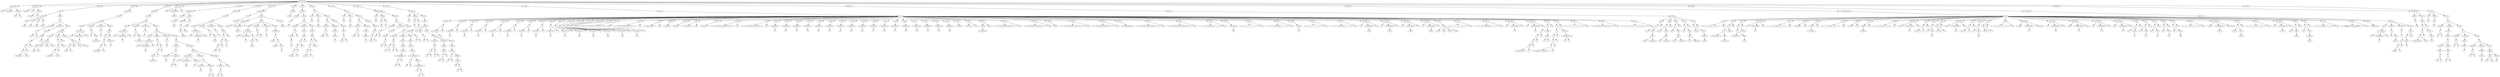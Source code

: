 digraph AST {
	graph[fontname="Arial" labelloc="t"];
	node[fontname="Arial" fontsize="8" width="0" height="0"];
	edge[fontname="Arial"];
	node0[label = "INSTRUCCIONES"];
	node10[label = "DECLARACION"];
	node200[label = "int[]"];
	node10 -> node200;
	node201[label = "vectorNumeros"];
	node10 -> node201;
	node202[label = "VECTOR"];
	node3020[label = "int[]"];
	node202 -> node3020;
	node3021[label = "15"];
	node202 -> node3021;
	node10 -> node202;
	node0 -> node10;
	node11[label = "DECLARACION"];
	node210[label = "std::string[]"];
	node11 -> node210;
	node211[label = "frase"];
	node11 -> node211;
	node212[label = "VECTOR"];
	node3120[label = "std::string[]"];
	node212 -> node3120;
	node3121[label = "17"];
	node212 -> node3121;
	node11 -> node212;
	node0 -> node11;
	node12[label = "METODO"];
	node220[label = "Hanoi"];
	node3200[label = "PARAMS"];
	node42000[label = "int"];
	node520000[label = "discos"];
	node42000 -> node520000;
	node3200 -> node42000;
	node42001[label = "int"];
	node520010[label = "origen"];
	node42001 -> node520010;
	node3200 -> node42001;
	node42002[label = "int"];
	node520020[label = "auxiliar"];
	node42002 -> node520020;
	node3200 -> node42002;
	node42003[label = "int"];
	node520030[label = "destino"];
	node42003 -> node520030;
	node3200 -> node42003;
	node220 -> node3200;
	node3201[label = "BLOQUE"];
	node42010[label = "IF"];
	node520100[label = "CONDICION"];
	node6201000[label = "=="];
	node72010000[label = "discos"];
	node6201000 -> node72010000;
	node72010001[label = "1"];
	node6201000 -> node72010001;
	node520100 -> node6201000;
	node42010 -> node520100;
	node520101[label = "VERDADERO"];
	node6201010[label = "BLOQUE"];
	node72010100[label = "PRINT"];
	node820101000[label = "+"];
	node9201010000[label = "+"];
	node102010100000[label = "+"];
	node1120101000000[label = "Mover disco de "];
	node102010100000 -> node1120101000000;
	node1120101000001[label = "origen"];
	node102010100000 -> node1120101000001;
	node9201010000 -> node102010100000;
	node102010100001[label = " a "];
	node9201010000 -> node102010100001;
	node820101000 -> node9201010000;
	node9201010001[label = "destino"];
	node820101000 -> node9201010001;
	node72010100 -> node820101000;
	node820101001[label = "endl"];
	node72010100 -> node820101001;
	node6201010 -> node72010100;
	node520101 -> node6201010;
	node42010 -> node520101;
	node520102[label = "FALSO"];
	node6201020[label = "BLOQUE"];
	node72010200[label = "LLAMADA"];
	node820102000[label = "Hanoi"];
	node9201020000[label = "-"];
	node102010200000[label = "discos"];
	node9201020000 -> node102010200000;
	node102010200001[label = "1"];
	node9201020000 -> node102010200001;
	node820102000 -> node9201020000;
	node9201020001[label = "origen"];
	node820102000 -> node9201020001;
	node9201020002[label = "destino"];
	node820102000 -> node9201020002;
	node9201020003[label = "auxiliar"];
	node820102000 -> node9201020003;
	node72010200 -> node820102000;
	node6201020 -> node72010200;
	node72010201[label = "PRINT"];
	node820102010[label = "+"];
	node9201020100[label = "+"];
	node102010201000[label = "+"];
	node1120102010000[label = "Mover disco de "];
	node102010201000 -> node1120102010000;
	node1120102010001[label = "origen"];
	node102010201000 -> node1120102010001;
	node9201020100 -> node102010201000;
	node102010201001[label = " a "];
	node9201020100 -> node102010201001;
	node820102010 -> node9201020100;
	node9201020101[label = "destino"];
	node820102010 -> node9201020101;
	node72010201 -> node820102010;
	node820102011[label = "endl"];
	node72010201 -> node820102011;
	node6201020 -> node72010201;
	node72010202[label = "LLAMADA"];
	node820102020[label = "Hanoi"];
	node9201020200[label = "-"];
	node102010202000[label = "discos"];
	node9201020200 -> node102010202000;
	node102010202001[label = "1"];
	node9201020200 -> node102010202001;
	node820102020 -> node9201020200;
	node9201020201[label = "auxiliar"];
	node820102020 -> node9201020201;
	node9201020202[label = "origen"];
	node820102020 -> node9201020202;
	node9201020203[label = "destino"];
	node820102020 -> node9201020203;
	node72010202 -> node820102020;
	node6201020 -> node72010202;
	node520102 -> node6201020;
	node42010 -> node520102;
	node3201 -> node42010;
	node220 -> node3201;
	node12 -> node220;
	node0 -> node12;
	node13[label = "METODO"];
	node230[label = "imprimirVector"];
	node3300[label = "BLOQUE"];
	node43000[label = "FOR"];
	node530000[label = "INICIO"];
	node6300000[label = "DECLARACION"];
	node73000000[label = "int"];
	node6300000 -> node73000000;
	node73000001[label = "IDENTIFICADORES"];
	node830000010[label = "i"];
	node73000001 -> node830000010;
	node6300000 -> node73000001;
	node73000002[label = "0"];
	node6300000 -> node73000002;
	node530000 -> node6300000;
	node43000 -> node530000;
	node530001[label = "CONDICION"];
	node6300010[label = "<"];
	node73000100[label = "i"];
	node6300010 -> node73000100;
	node73000101[label = "length"];
	node830001010[label = "vectorNumeros"];
	node73000101 -> node830001010;
	node6300010 -> node73000101;
	node530001 -> node6300010;
	node43000 -> node530001;
	node530002[label = "ACTUALIZACION"];
	node6300020[label = "++"];
	node73000200[label = "i"];
	node6300020 -> node73000200;
	node530002 -> node6300020;
	node43000 -> node530002;
	node530003[label = "BLOQUE"];
	node6300030[label = "PRINT"];
	node73000300[label = "+"];
	node830003000[label = "+"];
	node9300030000[label = "+"];
	node103000300000[label = "vectorNumeros["];
	node9300030000 -> node103000300000;
	node103000300001[label = "i"];
	node9300030000 -> node103000300001;
	node830003000 -> node9300030000;
	node9300030001[label = "] = "];
	node830003000 -> node9300030001;
	node73000300 -> node830003000;
	node830003001[label = "vectorNumeros"];
	node9300030010[label = "i"];
	node830003001 -> node9300030010;
	node73000300 -> node830003001;
	node6300030 -> node73000300;
	node73000301[label = "endl"];
	node6300030 -> node73000301;
	node530003 -> node6300030;
	node43000 -> node530003;
	node3300 -> node43000;
	node230 -> node3300;
	node13 -> node230;
	node0 -> node13;
	node14[label = "METODO"];
	node240[label = "BubbleSort"];
	node3400[label = "BLOQUE"];
	node44000[label = "FOR"];
	node540000[label = "INICIO"];
	node6400000[label = "DECLARACION"];
	node74000000[label = "int"];
	node6400000 -> node74000000;
	node74000001[label = "IDENTIFICADORES"];
	node840000010[label = "i"];
	node74000001 -> node840000010;
	node6400000 -> node74000001;
	node74000002[label = "0"];
	node6400000 -> node74000002;
	node540000 -> node6400000;
	node44000 -> node540000;
	node540001[label = "CONDICION"];
	node6400010[label = "<"];
	node74000100[label = "i"];
	node6400010 -> node74000100;
	node74000101[label = "length"];
	node840001010[label = "vectorNumeros"];
	node74000101 -> node840001010;
	node6400010 -> node74000101;
	node540001 -> node6400010;
	node44000 -> node540001;
	node540002[label = "ACTUALIZACION"];
	node6400020[label = "++"];
	node74000200[label = "i"];
	node6400020 -> node74000200;
	node540002 -> node6400020;
	node44000 -> node540002;
	node540003[label = "BLOQUE"];
	node6400030[label = "FOR"];
	node74000300[label = "INICIO"];
	node840003000[label = "DECLARACION"];
	node9400030000[label = "int"];
	node840003000 -> node9400030000;
	node9400030001[label = "IDENTIFICADORES"];
	node104000300010[label = "j"];
	node9400030001 -> node104000300010;
	node840003000 -> node9400030001;
	node9400030002[label = "0"];
	node840003000 -> node9400030002;
	node74000300 -> node840003000;
	node6400030 -> node74000300;
	node74000301[label = "CONDICION"];
	node840003010[label = "<"];
	node9400030100[label = "j"];
	node840003010 -> node9400030100;
	node9400030101[label = "-"];
	node104000301010[label = "-"];
	node1140003010100[label = "length"];
	node12400030101000[label = "vectorNumeros"];
	node1140003010100 -> node12400030101000;
	node104000301010 -> node1140003010100;
	node1140003010101[label = "i"];
	node104000301010 -> node1140003010101;
	node9400030101 -> node104000301010;
	node104000301011[label = "1"];
	node9400030101 -> node104000301011;
	node840003010 -> node9400030101;
	node74000301 -> node840003010;
	node6400030 -> node74000301;
	node74000302[label = "ACTUALIZACION"];
	node840003020[label = "++"];
	node9400030200[label = "j"];
	node840003020 -> node9400030200;
	node74000302 -> node840003020;
	node6400030 -> node74000302;
	node74000303[label = "BLOQUE"];
	node840003030[label = "IF"];
	node9400030300[label = "CONDICION"];
	node104000303000[label = ">"];
	node1140003030000[label = "vectorNumeros"];
	node12400030300000[label = "j"];
	node1140003030000 -> node12400030300000;
	node104000303000 -> node1140003030000;
	node1140003030001[label = "vectorNumeros"];
	node12400030300010[label = "+"];
	node134000303000100[label = "j"];
	node12400030300010 -> node134000303000100;
	node134000303000101[label = "1"];
	node12400030300010 -> node134000303000101;
	node1140003030001 -> node12400030300010;
	node104000303000 -> node1140003030001;
	node9400030300 -> node104000303000;
	node840003030 -> node9400030300;
	node9400030301[label = "VERDADERO"];
	node104000303010[label = "BLOQUE"];
	node1140003030100[label = "DECLARACION"];
	node12400030301000[label = "int"];
	node1140003030100 -> node12400030301000;
	node12400030301001[label = "IDENTIFICADORES"];
	node134000303010010[label = "temp"];
	node12400030301001 -> node134000303010010;
	node1140003030100 -> node12400030301001;
	node12400030301002[label = "vectorNumeros"];
	node134000303010020[label = "j"];
	node12400030301002 -> node134000303010020;
	node1140003030100 -> node12400030301002;
	node104000303010 -> node1140003030100;
	node1140003030101[label = "ASIGNACION"];
	node12400030301010[label = "="];
	node134000303010100[label = "vectorNumeros"];
	node1440003030101000[label = "j"];
	node134000303010100 -> node1440003030101000;
	node12400030301010 -> node134000303010100;
	node134000303010101[label = "vectorNumeros"];
	node1440003030101010[label = "+"];
	node15400030301010100[label = "j"];
	node1440003030101010 -> node15400030301010100;
	node15400030301010101[label = "1"];
	node1440003030101010 -> node15400030301010101;
	node134000303010101 -> node1440003030101010;
	node12400030301010 -> node134000303010101;
	node1140003030101 -> node12400030301010;
	node104000303010 -> node1140003030101;
	node1140003030102[label = "ASIGNACION"];
	node12400030301020[label = "="];
	node134000303010200[label = "vectorNumeros"];
	node1440003030102000[label = "+"];
	node15400030301020000[label = "j"];
	node1440003030102000 -> node15400030301020000;
	node15400030301020001[label = "1"];
	node1440003030102000 -> node15400030301020001;
	node134000303010200 -> node1440003030102000;
	node12400030301020 -> node134000303010200;
	node134000303010201[label = "temp"];
	node12400030301020 -> node134000303010201;
	node1140003030102 -> node12400030301020;
	node104000303010 -> node1140003030102;
	node9400030301 -> node104000303010;
	node840003030 -> node9400030301;
	node74000303 -> node840003030;
	node6400030 -> node74000303;
	node540003 -> node6400030;
	node44000 -> node540003;
	node3400 -> node44000;
	node240 -> node3400;
	node14 -> node240;
	node0 -> node14;
	node15[label = "DECLARACION"];
	node250[label = "int"];
	node15 -> node250;
	node251[label = "IDENTIFICADORES"];
	node3510[label = "indiceLista"];
	node251 -> node3510;
	node15 -> node251;
	node252[label = "0"];
	node15 -> node252;
	node0 -> node15;
	node16[label = "METODO"];
	node260[label = "agregarValorLista"];
	node3600[label = "PARAMS"];
	node46000[label = "std::string"];
	node560000[label = "letra"];
	node46000 -> node560000;
	node3600 -> node46000;
	node260 -> node3600;
	node3601[label = "BLOQUE"];
	node46010[label = "ASIGNACION"];
	node560100[label = "="];
	node6601000[label = "frase"];
	node76010000[label = "indiceLista"];
	node6601000 -> node76010000;
	node560100 -> node6601000;
	node6601001[label = "letra"];
	node560100 -> node6601001;
	node46010 -> node560100;
	node3601 -> node46010;
	node46011[label = "++"];
	node560110[label = "indiceLista"];
	node46011 -> node560110;
	node3601 -> node46011;
	node260 -> node3601;
	node16 -> node260;
	node0 -> node16;
	node17[label = "METODO"];
	node270[label = "imprimirLista"];
	node3700[label = "BLOQUE"];
	node47000[label = "FOR"];
	node570000[label = "INICIO"];
	node6700000[label = "DECLARACION"];
	node77000000[label = "int"];
	node6700000 -> node77000000;
	node77000001[label = "IDENTIFICADORES"];
	node870000010[label = "i"];
	node77000001 -> node870000010;
	node6700000 -> node77000001;
	node77000002[label = "0"];
	node6700000 -> node77000002;
	node570000 -> node6700000;
	node47000 -> node570000;
	node570001[label = "CONDICION"];
	node6700010[label = "<"];
	node77000100[label = "i"];
	node6700010 -> node77000100;
	node77000101[label = "length"];
	node870001010[label = "frase"];
	node77000101 -> node870001010;
	node6700010 -> node77000101;
	node570001 -> node6700010;
	node47000 -> node570001;
	node570002[label = "ACTUALIZACION"];
	node6700020[label = "++"];
	node77000200[label = "i"];
	node6700020 -> node77000200;
	node570002 -> node6700020;
	node47000 -> node570002;
	node570003[label = "BLOQUE"];
	node6700030[label = "PRINT"];
	node77000300[label = "+"];
	node870003000[label = "+"];
	node9700030000[label = "+"];
	node107000300000[label = "frase["];
	node9700030000 -> node107000300000;
	node107000300001[label = "i"];
	node9700030000 -> node107000300001;
	node870003000 -> node9700030000;
	node9700030001[label = "] = "];
	node870003000 -> node9700030001;
	node77000300 -> node870003000;
	node870003001[label = "frase"];
	node9700030010[label = "i"];
	node870003001 -> node9700030010;
	node77000300 -> node870003001;
	node6700030 -> node77000300;
	node77000301[label = "endl"];
	node6700030 -> node77000301;
	node570003 -> node6700030;
	node47000 -> node570003;
	node3700 -> node47000;
	node270 -> node3700;
	node17 -> node270;
	node0 -> node17;
	node18[label = "FUNCION"];
	node280[label = "mensajeVolteado"];
	node3800[label = "TIPO"];
	node48000[label = "std::string"];
	node3800 -> node48000;
	node280 -> node3800;
	node3801[label = "BLOQUE"];
	node48010[label = "DECLARACION"];
	node580100[label = "std::string"];
	node48010 -> node580100;
	node580101[label = "IDENTIFICADORES"];
	node6801010[label = "mensaje"];
	node580101 -> node6801010;
	node48010 -> node580101;
	node580102[label = ""];
	node48010 -> node580102;
	node3801 -> node48010;
	node48011[label = "FOR"];
	node580110[label = "INICIO"];
	node6801100[label = "DECLARACION"];
	node78011000[label = "int"];
	node6801100 -> node78011000;
	node78011001[label = "IDENTIFICADORES"];
	node880110010[label = "i"];
	node78011001 -> node880110010;
	node6801100 -> node78011001;
	node78011002[label = "-"];
	node880110020[label = "length"];
	node9801100200[label = "frase"];
	node880110020 -> node9801100200;
	node78011002 -> node880110020;
	node880110021[label = "1"];
	node78011002 -> node880110021;
	node6801100 -> node78011002;
	node580110 -> node6801100;
	node48011 -> node580110;
	node580111[label = "CONDICION"];
	node6801110[label = ">="];
	node78011100[label = "i"];
	node6801110 -> node78011100;
	node78011101[label = "0"];
	node6801110 -> node78011101;
	node580111 -> node6801110;
	node48011 -> node580111;
	node580112[label = "ACTUALIZACION"];
	node6801120[label = "--"];
	node78011200[label = "i"];
	node6801120 -> node78011200;
	node580112 -> node6801120;
	node48011 -> node580112;
	node580113[label = "BLOQUE"];
	node6801130[label = "ASIGNACION"];
	node78011300[label = "="];
	node880113000[label = "mensaje"];
	node78011300 -> node880113000;
	node880113001[label = "+"];
	node9801130010[label = "mensaje"];
	node880113001 -> node9801130010;
	node9801130011[label = "frase"];
	node108011300110[label = "i"];
	node9801130011 -> node108011300110;
	node880113001 -> node9801130011;
	node78011300 -> node880113001;
	node6801130 -> node78011300;
	node580113 -> node6801130;
	node48011 -> node580113;
	node3801 -> node48011;
	node48012[label = "RETURN"];
	node580120[label = "mensaje"];
	node48012 -> node580120;
	node3801 -> node48012;
	node280 -> node3801;
	node18 -> node280;
	node0 -> node18;
	node19[label = "EXECUTE"];
	node290[label = "LLAMADA"];
	node3900[label = "Archivo3"];
	node290 -> node3900;
	node19 -> node290;
	node0 -> node19;
	node110[label = "METODO"];
	node2100[label = "ParoImpar"];
	node31000[label = "PARAMS"];
	node410000[label = "int"];
	node5100000[label = "a"];
	node410000 -> node5100000;
	node31000 -> node410000;
	node2100 -> node31000;
	node31001[label = "BLOQUE"];
	node410010[label = "IF"];
	node5100100[label = "CONDICION"];
	node61001000[label = "=="];
	node710010000[label = "LLAMADA"];
	node8100100000[label = "par"];
	node91001000000[label = "a"];
	node8100100000 -> node91001000000;
	node710010000 -> node8100100000;
	node61001000 -> node710010000;
	node710010001[label = "1"];
	node61001000 -> node710010001;
	node5100100 -> node61001000;
	node410010 -> node5100100;
	node5100101[label = "VERDADERO"];
	node61001010[label = "BLOQUE"];
	node710010100[label = "PRINT"];
	node8100101000[label = "+"];
	node91001010000[label = "+"];
	node1010010100000[label = "+"];
	node11100101000000[label = "El numero '"];
	node1010010100000 -> node11100101000000;
	node11100101000001[label = "a"];
	node1010010100000 -> node11100101000001;
	node91001010000 -> node1010010100000;
	node1010010100001[label = "'"];
	node91001010000 -> node1010010100001;
	node8100101000 -> node91001010000;
	node91001010001[label = " es Par"];
	node8100101000 -> node91001010001;
	node710010100 -> node8100101000;
	node8100101001[label = "endl"];
	node710010100 -> node8100101001;
	node61001010 -> node710010100;
	node5100101 -> node61001010;
	node410010 -> node5100101;
	node5100102[label = "FALSO"];
	node61001020[label = "BLOQUE"];
	node710010200[label = "PRINT"];
	node8100102000[label = "+"];
	node91001020000[label = "+"];
	node1010010200000[label = "+"];
	node11100102000000[label = "El numero '"];
	node1010010200000 -> node11100102000000;
	node11100102000001[label = "a"];
	node1010010200000 -> node11100102000001;
	node91001020000 -> node1010010200000;
	node1010010200001[label = "'"];
	node91001020000 -> node1010010200001;
	node8100102000 -> node91001020000;
	node91001020001[label = " es Impar"];
	node8100102000 -> node91001020001;
	node710010200 -> node8100102000;
	node8100102001[label = "endl"];
	node710010200 -> node8100102001;
	node61001020 -> node710010200;
	node5100102 -> node61001020;
	node410010 -> node5100102;
	node31001 -> node410010;
	node2100 -> node31001;
	node110 -> node2100;
	node0 -> node110;
	node111[label = "FUNCION"];
	node2110[label = "par"];
	node31100[label = "TIPO"];
	node411000[label = "int"];
	node31100 -> node411000;
	node2110 -> node31100;
	node31101[label = "PARAMS"];
	node411010[label = "int"];
	node5110100[label = "nump"];
	node411010 -> node5110100;
	node31101 -> node411010;
	node2110 -> node31101;
	node31102[label = "BLOQUE"];
	node411020[label = "IF"];
	node5110200[label = "CONDICION"];
	node61102000[label = "=="];
	node711020000[label = "nump"];
	node61102000 -> node711020000;
	node711020001[label = "0"];
	node61102000 -> node711020001;
	node5110200 -> node61102000;
	node411020 -> node5110200;
	node5110201[label = "VERDADERO"];
	node61102010[label = "BLOQUE"];
	node711020100[label = "RETURN"];
	node8110201000[label = "1"];
	node711020100 -> node8110201000;
	node61102010 -> node711020100;
	node5110201 -> node61102010;
	node411020 -> node5110201;
	node31102 -> node411020;
	node411021[label = "RETURN"];
	node5110210[label = "LLAMADA"];
	node61102100[label = "impar"];
	node711021000[label = "-"];
	node8110210000[label = "nump"];
	node711021000 -> node8110210000;
	node8110210001[label = "1"];
	node711021000 -> node8110210001;
	node61102100 -> node711021000;
	node5110210 -> node61102100;
	node411021 -> node5110210;
	node31102 -> node411021;
	node2110 -> node31102;
	node111 -> node2110;
	node0 -> node111;
	node112[label = "FUNCION"];
	node2120[label = "impar"];
	node31200[label = "TIPO"];
	node412000[label = "int"];
	node31200 -> node412000;
	node2120 -> node31200;
	node31201[label = "PARAMS"];
	node412010[label = "int"];
	node5120100[label = "numi"];
	node412010 -> node5120100;
	node31201 -> node412010;
	node2120 -> node31201;
	node31202[label = "BLOQUE"];
	node412020[label = "IF"];
	node5120200[label = "CONDICION"];
	node61202000[label = "=="];
	node712020000[label = "numi"];
	node61202000 -> node712020000;
	node712020001[label = "0"];
	node61202000 -> node712020001;
	node5120200 -> node61202000;
	node412020 -> node5120200;
	node5120201[label = "VERDADERO"];
	node61202010[label = "BLOQUE"];
	node712020100[label = "RETURN"];
	node8120201000[label = "0"];
	node712020100 -> node8120201000;
	node61202010 -> node712020100;
	node5120201 -> node61202010;
	node412020 -> node5120201;
	node31202 -> node412020;
	node412021[label = "RETURN"];
	node5120210[label = "LLAMADA"];
	node61202100[label = "par"];
	node712021000[label = "-"];
	node8120210000[label = "numi"];
	node712021000 -> node8120210000;
	node8120210001[label = "1"];
	node712021000 -> node8120210001;
	node61202100 -> node712021000;
	node5120210 -> node61202100;
	node412021 -> node5120210;
	node31202 -> node412021;
	node2120 -> node31202;
	node112 -> node2120;
	node0 -> node112;
	node113[label = "FUNCION"];
	node2130[label = "ackermanPuntosMenos"];
	node31300[label = "TIPO"];
	node413000[label = "int"];
	node31300 -> node413000;
	node2130 -> node31300;
	node31301[label = "PARAMS"];
	node413010[label = "int"];
	node5130100[label = "m"];
	node413010 -> node5130100;
	node31301 -> node413010;
	node413011[label = "int"];
	node5130110[label = "n"];
	node413011 -> node5130110;
	node31301 -> node413011;
	node2130 -> node31301;
	node31302[label = "BLOQUE"];
	node413020[label = "IF"];
	node5130200[label = "CONDICION"];
	node61302000[label = "=="];
	node713020000[label = "m"];
	node61302000 -> node713020000;
	node713020001[label = "0"];
	node61302000 -> node713020001;
	node5130200 -> node61302000;
	node413020 -> node5130200;
	node5130201[label = "VERDADERO"];
	node61302010[label = "BLOQUE"];
	node713020100[label = "RETURN"];
	node8130201000[label = "+"];
	node91302010000[label = "n"];
	node8130201000 -> node91302010000;
	node91302010001[label = "1"];
	node8130201000 -> node91302010001;
	node713020100 -> node8130201000;
	node61302010 -> node713020100;
	node5130201 -> node61302010;
	node413020 -> node5130201;
	node5130202[label = "FALSO"];
	node61302020[label = "IF"];
	node713020200[label = "CONDICION"];
	node8130202000[label = "&&"];
	node91302020000[label = ">"];
	node1013020200000[label = "m"];
	node91302020000 -> node1013020200000;
	node1013020200001[label = "0"];
	node91302020000 -> node1013020200001;
	node8130202000 -> node91302020000;
	node91302020001[label = "=="];
	node1013020200010[label = "n"];
	node91302020001 -> node1013020200010;
	node1013020200011[label = "0"];
	node91302020001 -> node1013020200011;
	node8130202000 -> node91302020001;
	node713020200 -> node8130202000;
	node61302020 -> node713020200;
	node713020201[label = "VERDADERO"];
	node8130202010[label = "BLOQUE"];
	node91302020100[label = "RETURN"];
	node1013020201000[label = "LLAMADA"];
	node11130202010000[label = "ackermanPuntosMenos"];
	node121302020100000[label = "-"];
	node1313020201000000[label = "m"];
	node121302020100000 -> node1313020201000000;
	node1313020201000001[label = "1"];
	node121302020100000 -> node1313020201000001;
	node11130202010000 -> node121302020100000;
	node121302020100001[label = "1"];
	node11130202010000 -> node121302020100001;
	node1013020201000 -> node11130202010000;
	node91302020100 -> node1013020201000;
	node8130202010 -> node91302020100;
	node713020201 -> node8130202010;
	node61302020 -> node713020201;
	node713020202[label = "FALSO"];
	node8130202020[label = "BLOQUE"];
	node91302020200[label = "RETURN"];
	node1013020202000[label = "LLAMADA"];
	node11130202020000[label = "ackermanPuntosMenos"];
	node121302020200000[label = "-"];
	node1313020202000000[label = "m"];
	node121302020200000 -> node1313020202000000;
	node1313020202000001[label = "1"];
	node121302020200000 -> node1313020202000001;
	node11130202020000 -> node121302020200000;
	node121302020200001[label = "LLAMADA"];
	node1313020202000010[label = "ackermanPuntosMenos"];
	node14130202020000100[label = "m"];
	node1313020202000010 -> node14130202020000100;
	node14130202020000101[label = "-"];
	node151302020200001010[label = "n"];
	node14130202020000101 -> node151302020200001010;
	node151302020200001011[label = "1"];
	node14130202020000101 -> node151302020200001011;
	node1313020202000010 -> node14130202020000101;
	node121302020200001 -> node1313020202000010;
	node11130202020000 -> node121302020200001;
	node1013020202000 -> node11130202020000;
	node91302020200 -> node1013020202000;
	node8130202020 -> node91302020200;
	node713020202 -> node8130202020;
	node61302020 -> node713020202;
	node5130202 -> node61302020;
	node413020 -> node5130202;
	node31302 -> node413020;
	node2130 -> node31302;
	node113 -> node2130;
	node0 -> node113;
	node114[label = "FUNCION"];
	node2140[label = "ackerman"];
	node31400[label = "TIPO"];
	node414000[label = "int"];
	node31400 -> node414000;
	node2140 -> node31400;
	node31401[label = "PARAMS"];
	node414010[label = "int"];
	node5140100[label = "m"];
	node414010 -> node5140100;
	node31401 -> node414010;
	node414011[label = "int"];
	node5140110[label = "n"];
	node414011 -> node5140110;
	node31401 -> node414011;
	node2140 -> node31401;
	node31402[label = "BLOQUE"];
	node414020[label = "RETURN"];
	node5140200[label = "TERNARIO"];
	node61402000[label = "CONDICION"];
	node714020000[label = "=="];
	node8140200000[label = "m"];
	node714020000 -> node8140200000;
	node8140200001[label = "0"];
	node714020000 -> node8140200001;
	node61402000 -> node714020000;
	node5140200 -> node61402000;
	node61402001[label = "VERDADERO"];
	node714020010[label = "+"];
	node8140200100[label = "n"];
	node714020010 -> node8140200100;
	node8140200101[label = "1"];
	node714020010 -> node8140200101;
	node61402001 -> node714020010;
	node5140200 -> node61402001;
	node61402002[label = "FALSO"];
	node714020020[label = "TERNARIO"];
	node8140200200[label = "CONDICION"];
	node91402002000[label = "&&"];
	node1014020020000[label = ">"];
	node11140200200000[label = "m"];
	node1014020020000 -> node11140200200000;
	node11140200200001[label = "0"];
	node1014020020000 -> node11140200200001;
	node91402002000 -> node1014020020000;
	node1014020020001[label = "=="];
	node11140200200010[label = "n"];
	node1014020020001 -> node11140200200010;
	node11140200200011[label = "0"];
	node1014020020001 -> node11140200200011;
	node91402002000 -> node1014020020001;
	node8140200200 -> node91402002000;
	node714020020 -> node8140200200;
	node8140200201[label = "VERDADERO"];
	node91402002010[label = "LLAMADA"];
	node1014020020100[label = "ackerman"];
	node11140200201000[label = "-"];
	node121402002010000[label = "m"];
	node11140200201000 -> node121402002010000;
	node121402002010001[label = "1"];
	node11140200201000 -> node121402002010001;
	node1014020020100 -> node11140200201000;
	node11140200201001[label = "1"];
	node1014020020100 -> node11140200201001;
	node91402002010 -> node1014020020100;
	node8140200201 -> node91402002010;
	node714020020 -> node8140200201;
	node8140200202[label = "FALSO"];
	node91402002020[label = "LLAMADA"];
	node1014020020200[label = "ackerman"];
	node11140200202000[label = "-"];
	node121402002020000[label = "m"];
	node11140200202000 -> node121402002020000;
	node121402002020001[label = "1"];
	node11140200202000 -> node121402002020001;
	node1014020020200 -> node11140200202000;
	node11140200202001[label = "LLAMADA"];
	node121402002020010[label = "ackerman"];
	node1314020020200100[label = "m"];
	node121402002020010 -> node1314020020200100;
	node1314020020200101[label = "-"];
	node14140200202001010[label = "n"];
	node1314020020200101 -> node14140200202001010;
	node14140200202001011[label = "1"];
	node1314020020200101 -> node14140200202001011;
	node121402002020010 -> node1314020020200101;
	node11140200202001 -> node121402002020010;
	node1014020020200 -> node11140200202001;
	node91402002020 -> node1014020020200;
	node8140200202 -> node91402002020;
	node714020020 -> node8140200202;
	node61402002 -> node714020020;
	node5140200 -> node61402002;
	node414020 -> node5140200;
	node31402 -> node414020;
	node2140 -> node31402;
	node114 -> node2140;
	node0 -> node114;
	node115[label = "METODO"];
	node2150[label = "Archivo3"];
	node31500[label = "BLOQUE"];
	node415000[label = "ASIGNACION"];
	node5150000[label = "="];
	node61500000[label = "vectorNumeros"];
	node715000000[label = "0"];
	node61500000 -> node715000000;
	node5150000 -> node61500000;
	node61500001[label = "200"];
	node5150000 -> node61500001;
	node415000 -> node5150000;
	node31500 -> node415000;
	node415001[label = "ASIGNACION"];
	node5150010[label = "="];
	node61500100[label = "vectorNumeros"];
	node715001000[label = "1"];
	node61500100 -> node715001000;
	node5150010 -> node61500100;
	node61500101[label = "26"];
	node5150010 -> node61500101;
	node415001 -> node5150010;
	node31500 -> node415001;
	node415002[label = "ASIGNACION"];
	node5150020[label = "="];
	node61500200[label = "vectorNumeros"];
	node715002000[label = "2"];
	node61500200 -> node715002000;
	node5150020 -> node61500200;
	node61500201[label = "1"];
	node5150020 -> node61500201;
	node415002 -> node5150020;
	node31500 -> node415002;
	node415003[label = "ASIGNACION"];
	node5150030[label = "="];
	node61500300[label = "vectorNumeros"];
	node715003000[label = "3"];
	node61500300 -> node715003000;
	node5150030 -> node61500300;
	node61500301[label = "15"];
	node5150030 -> node61500301;
	node415003 -> node5150030;
	node31500 -> node415003;
	node415004[label = "ASIGNACION"];
	node5150040[label = "="];
	node61500400[label = "vectorNumeros"];
	node715004000[label = "4"];
	node61500400 -> node715004000;
	node5150040 -> node61500400;
	node61500401[label = "167"];
	node5150040 -> node61500401;
	node415004 -> node5150040;
	node31500 -> node415004;
	node415005[label = "ASIGNACION"];
	node5150050[label = "="];
	node61500500[label = "vectorNumeros"];
	node715005000[label = "5"];
	node61500500 -> node715005000;
	node5150050 -> node61500500;
	node61500501[label = "0"];
	node5150050 -> node61500501;
	node415005 -> node5150050;
	node31500 -> node415005;
	node415006[label = "ASIGNACION"];
	node5150060[label = "="];
	node61500600[label = "vectorNumeros"];
	node715006000[label = "6"];
	node61500600 -> node715006000;
	node5150060 -> node61500600;
	node61500601[label = "76"];
	node5150060 -> node61500601;
	node415006 -> node5150060;
	node31500 -> node415006;
	node415007[label = "ASIGNACION"];
	node5150070[label = "="];
	node61500700[label = "vectorNumeros"];
	node715007000[label = "7"];
	node61500700 -> node715007000;
	node5150070 -> node61500700;
	node61500701[label = "94"];
	node5150070 -> node61500701;
	node415007 -> node5150070;
	node31500 -> node415007;
	node415008[label = "ASIGNACION"];
	node5150080[label = "="];
	node61500800[label = "vectorNumeros"];
	node715008000[label = "8"];
	node61500800 -> node715008000;
	node5150080 -> node61500800;
	node61500801[label = "25"];
	node5150080 -> node61500801;
	node415008 -> node5150080;
	node31500 -> node415008;
	node415009[label = "ASIGNACION"];
	node5150090[label = "="];
	node61500900[label = "vectorNumeros"];
	node715009000[label = "9"];
	node61500900 -> node715009000;
	node5150090 -> node61500900;
	node61500901[label = "44"];
	node5150090 -> node61500901;
	node415009 -> node5150090;
	node31500 -> node415009;
	node4150010[label = "ASIGNACION"];
	node51500100[label = "="];
	node615001000[label = "vectorNumeros"];
	node7150010000[label = "10"];
	node615001000 -> node7150010000;
	node51500100 -> node615001000;
	node615001001[label = "5"];
	node51500100 -> node615001001;
	node4150010 -> node51500100;
	node31500 -> node4150010;
	node4150011[label = "ASIGNACION"];
	node51500110[label = "="];
	node615001100[label = "vectorNumeros"];
	node7150011000[label = "11"];
	node615001100 -> node7150011000;
	node51500110 -> node615001100;
	node615001101[label = "59"];
	node51500110 -> node615001101;
	node4150011 -> node51500110;
	node31500 -> node4150011;
	node4150012[label = "ASIGNACION"];
	node51500120[label = "="];
	node615001200[label = "vectorNumeros"];
	node7150012000[label = "12"];
	node615001200 -> node7150012000;
	node51500120 -> node615001200;
	node615001201[label = "95"];
	node51500120 -> node615001201;
	node4150012 -> node51500120;
	node31500 -> node4150012;
	node4150013[label = "ASIGNACION"];
	node51500130[label = "="];
	node615001300[label = "vectorNumeros"];
	node7150013000[label = "13"];
	node615001300 -> node7150013000;
	node51500130 -> node615001300;
	node615001301[label = "10"];
	node51500130 -> node615001301;
	node4150013 -> node51500130;
	node31500 -> node4150013;
	node4150014[label = "ASIGNACION"];
	node51500140[label = "="];
	node615001400[label = "vectorNumeros"];
	node7150014000[label = "14"];
	node615001400 -> node7150014000;
	node51500140 -> node615001400;
	node615001401[label = "23"];
	node51500140 -> node615001401;
	node4150014 -> node51500140;
	node31500 -> node4150014;
	node4150015[label = "PRINT"];
	node51500150[label = "====================ARCHIVO 3=======l============="];
	node4150015 -> node51500150;
	node51500151[label = "endl"];
	node4150015 -> node51500151;
	node31500 -> node4150015;
	node4150016[label = "PRINT"];
	node51500160[label = "**************SECCION DE VECTORES****************"];
	node4150016 -> node51500160;
	node51500161[label = "endl"];
	node4150016 -> node51500161;
	node31500 -> node4150016;
	node4150017[label = "PRINT"];
	node51500170[label = "---Vector Desordenado---"];
	node4150017 -> node51500170;
	node51500171[label = "endl"];
	node4150017 -> node51500171;
	node31500 -> node4150017;
	node4150018[label = "LLAMADA"];
	node51500180[label = "imprimirVector"];
	node4150018 -> node51500180;
	node31500 -> node4150018;
	node4150019[label = "LLAMADA"];
	node51500190[label = "BubbleSort"];
	node4150019 -> node51500190;
	node31500 -> node4150019;
	node4150020[label = "PRINT"];
	node51500200[label = "-----Vector Ordenado----"];
	node4150020 -> node51500200;
	node51500201[label = "endl"];
	node4150020 -> node51500201;
	node31500 -> node4150020;
	node4150021[label = "LLAMADA"];
	node51500210[label = "imprimirVector"];
	node4150021 -> node51500210;
	node31500 -> node4150021;
	node4150022[label = "PRINT"];
	node51500220[label = "************FIN DE SECCION VECTORES***************"];
	node4150022 -> node51500220;
	node51500221[label = "endl"];
	node4150022 -> node51500221;
	node31500 -> node4150022;
	node4150023[label = "PRINT"];
	node51500230[label = "****************SECCION DE LISTAS****************"];
	node4150023 -> node51500230;
	node51500231[label = "endl"];
	node4150023 -> node51500231;
	node31500 -> node4150023;
	node4150024[label = "LLAMADA"];
	node51500240[label = "agregarValorLista"];
	node615002400[label = ")"];
	node51500240 -> node615002400;
	node4150024 -> node51500240;
	node31500 -> node4150024;
	node4150025[label = "LLAMADA"];
	node51500250[label = "agregarValorLista"];
	node615002500[label = ":"];
	node51500250 -> node615002500;
	node4150025 -> node51500250;
	node31500 -> node4150025;
	node4150026[label = "LLAMADA"];
	node51500260[label = "agregarValorLista"];
	node615002600[label = " "];
	node51500260 -> node615002600;
	node4150026 -> node51500260;
	node31500 -> node4150026;
	node4150027[label = "LLAMADA"];
	node51500270[label = "agregarValorLista"];
	node615002700[label = "1"];
	node51500270 -> node615002700;
	node4150027 -> node51500270;
	node31500 -> node4150027;
	node4150028[label = "LLAMADA"];
	node51500280[label = "agregarValorLista"];
	node615002800[label = "I"];
	node51500280 -> node615002800;
	node4150028 -> node51500280;
	node31500 -> node4150028;
	node4150029[label = "LLAMADA"];
	node51500290[label = "agregarValorLista"];
	node615002900[label = "P"];
	node51500290 -> node615002900;
	node4150029 -> node51500290;
	node31500 -> node4150029;
	node4150030[label = "LLAMADA"];
	node51500300[label = "agregarValorLista"];
	node615003000[label = "M"];
	node51500300 -> node615003000;
	node4150030 -> node51500300;
	node31500 -> node4150030;
	node4150031[label = "LLAMADA"];
	node51500310[label = "agregarValorLista"];
	node615003100[label = "O"];
	node51500310 -> node615003100;
	node4150031 -> node51500310;
	node31500 -> node4150031;
	node4150032[label = "LLAMADA"];
	node51500320[label = "agregarValorLista"];
	node615003200[label = "C"];
	node51500320 -> node615003200;
	node4150032 -> node51500320;
	node31500 -> node4150032;
	node4150033[label = "LLAMADA"];
	node51500330[label = "agregarValorLista"];
	node615003300[label = " "];
	node51500330 -> node615003300;
	node4150033 -> node51500330;
	node31500 -> node4150033;
	node4150034[label = "LLAMADA"];
	node51500340[label = "agregarValorLista"];
	node615003400[label = "E"];
	node51500340 -> node615003400;
	node4150034 -> node51500340;
	node31500 -> node4150034;
	node4150035[label = "LLAMADA"];
	node51500350[label = "agregarValorLista"];
	node615003500[label = "L"];
	node51500350 -> node615003500;
	node4150035 -> node51500350;
	node31500 -> node4150035;
	node4150036[label = "LLAMADA"];
	node51500360[label = "agregarValorLista"];
	node615003600[label = "A"];
	node51500360 -> node615003600;
	node4150036 -> node51500360;
	node31500 -> node4150036;
	node4150037[label = "LLAMADA"];
	node51500370[label = "agregarValorLista"];
	node615003700[label = "S"];
	node51500370 -> node615003700;
	node4150037 -> node51500370;
	node31500 -> node4150037;
	node4150038[label = "LLAMADA"];
	node51500380[label = "agregarValorLista"];
	node615003800[label = " "];
	node51500380 -> node615003800;
	node4150038 -> node51500380;
	node31500 -> node4150038;
	node4150039[label = "LLAMADA"];
	node51500390[label = "agregarValorLista"];
	node615003900[label = "I"];
	node51500390 -> node615003900;
	node4150039 -> node51500390;
	node31500 -> node4150039;
	node4150040[label = "LLAMADA"];
	node51500400[label = "agregarValorLista"];
	node615004000[label = "S"];
	node51500400 -> node615004000;
	node4150040 -> node51500400;
	node31500 -> node4150040;
	node4150041[label = "LLAMADA"];
	node51500410[label = "imprimirLista"];
	node4150041 -> node51500410;
	node31500 -> node4150041;
	node4150042[label = "PRINT"];
	node51500420[label = "El mensaje es:"];
	node4150042 -> node51500420;
	node51500421[label = "endl"];
	node4150042 -> node51500421;
	node31500 -> node4150042;
	node4150043[label = "PRINT"];
	node51500430[label = "LLAMADA"];
	node615004300[label = "mensajeVolteado"];
	node51500430 -> node615004300;
	node4150043 -> node51500430;
	node51500431[label = "endl"];
	node4150043 -> node51500431;
	node31500 -> node4150043;
	node4150044[label = "PRINT"];
	node51500440[label = "************FIN DE SECCION DE LISTAS**************"];
	node4150044 -> node51500440;
	node51500441[label = "endl"];
	node4150044 -> node51500441;
	node31500 -> node4150044;
	node4150045[label = "PRINT"];
	node51500450[label = "**************SECCION DE CASTEOS***************"];
	node4150045 -> node51500450;
	node51500451[label = "endl"];
	node4150045 -> node51500451;
	node31500 -> node4150045;
	node4150046[label = "LLAMADA"];
	node51500460[label = "Casteos"];
	node4150046 -> node51500460;
	node31500 -> node4150046;
	node4150047[label = "PRINT"];
	node51500470[label = "************FIN DE SECCION DE CASTEOS*************"];
	node4150047 -> node51500470;
	node51500471[label = "endl"];
	node4150047 -> node51500471;
	node31500 -> node4150047;
	node4150048[label = "PRINT"];
	node51500480[label = "**************SECCION DE NATIVAS***************"];
	node4150048 -> node51500480;
	node51500481[label = "endl"];
	node4150048 -> node51500481;
	node31500 -> node4150048;
	node4150049[label = "LLAMADA"];
	node51500490[label = "FuncionesEspecialesNativas"];
	node4150049 -> node51500490;
	node31500 -> node4150049;
	node4150050[label = "PRINT"];
	node51500500[label = "************FIN DE SECCION DE NATIVAS*************"];
	node4150050 -> node51500500;
	node51500501[label = "endl"];
	node4150050 -> node51500501;
	node31500 -> node4150050;
	node4150051[label = "PRINT"];
	node51500510[label = "***********SECCION DE RECURSIVIDAD***************"];
	node4150051 -> node51500510;
	node51500511[label = "endl"];
	node4150051 -> node51500511;
	node31500 -> node4150051;
	node4150052[label = "PRINT"];
	node51500520[label = "---------------FUNCION FIBONACCI-----------------"];
	node4150052 -> node51500520;
	node51500521[label = "endl"];
	node4150052 -> node51500521;
	node31500 -> node4150052;
	node4150053[label = "LLAMADA"];
	node51500530[label = "imprimir_fibonacci"];
	node615005300[label = "20"];
	node51500530 -> node615005300;
	node4150053 -> node51500530;
	node31500 -> node4150053;
	node4150054[label = "PRINT"];
	node51500540[label = "-------------------------------------------------"];
	node4150054 -> node51500540;
	node51500541[label = "endl"];
	node4150054 -> node51500541;
	node31500 -> node4150054;
	node4150055[label = "PRINT"];
	node51500550[label = "---------------FUNCION PAR-IMPAR-----------------"];
	node4150055 -> node51500550;
	node51500551[label = "endl"];
	node4150055 -> node51500551;
	node31500 -> node4150055;
	node4150056[label = "LLAMADA"];
	node51500560[label = "ParoImpar"];
	node615005600[label = "71"];
	node51500560 -> node615005600;
	node4150056 -> node51500560;
	node31500 -> node4150056;
	node4150057[label = "PRINT"];
	node51500570[label = "-------------------------------------------------"];
	node4150057 -> node51500570;
	node51500571[label = "endl"];
	node4150057 -> node51500571;
	node31500 -> node4150057;
	node4150058[label = "PRINT"];
	node51500580[label = "----------------TORRES DE HANOI------------------"];
	node4150058 -> node51500580;
	node51500581[label = "endl"];
	node4150058 -> node51500581;
	node31500 -> node4150058;
	node4150059[label = "DECLARACION"];
	node51500590[label = "int"];
	node4150059 -> node51500590;
	node51500591[label = "IDENTIFICADORES"];
	node615005910[label = "discos"];
	node51500591 -> node615005910;
	node4150059 -> node51500591;
	node51500592[label = "3"];
	node4150059 -> node51500592;
	node31500 -> node4150059;
	node4150060[label = "DECLARACION"];
	node51500600[label = "int"];
	node4150060 -> node51500600;
	node51500601[label = "IDENTIFICADORES"];
	node615006010[label = "origen"];
	node51500601 -> node615006010;
	node4150060 -> node51500601;
	node51500602[label = "1"];
	node4150060 -> node51500602;
	node31500 -> node4150060;
	node4150061[label = "DECLARACION"];
	node51500610[label = "int"];
	node4150061 -> node51500610;
	node51500611[label = "IDENTIFICADORES"];
	node615006110[label = "auxiliar"];
	node51500611 -> node615006110;
	node4150061 -> node51500611;
	node51500612[label = "2"];
	node4150061 -> node51500612;
	node31500 -> node4150061;
	node4150062[label = "DECLARACION"];
	node51500620[label = "int"];
	node4150062 -> node51500620;
	node51500621[label = "IDENTIFICADORES"];
	node615006210[label = "destino"];
	node51500621 -> node615006210;
	node4150062 -> node51500621;
	node51500622[label = "3"];
	node4150062 -> node51500622;
	node31500 -> node4150062;
	node4150063[label = "LLAMADA"];
	node51500630[label = "Hanoi"];
	node615006300[label = "discos"];
	node51500630 -> node615006300;
	node615006301[label = "origen"];
	node51500630 -> node615006301;
	node615006302[label = "auxiliar"];
	node51500630 -> node615006302;
	node615006303[label = "destino"];
	node51500630 -> node615006303;
	node4150063 -> node51500630;
	node31500 -> node4150063;
	node4150064[label = "PRINT"];
	node51500640[label = "-------------------------------------------------"];
	node4150064 -> node51500640;
	node51500641[label = "endl"];
	node4150064 -> node51500641;
	node31500 -> node4150064;
	node4150065[label = "PRINT"];
	node51500650[label = "---------------FUNCION ACKERMANN-----------------"];
	node4150065 -> node51500650;
	node51500651[label = "endl"];
	node4150065 -> node51500651;
	node31500 -> node4150065;
	node4150066[label = "DECLARACION"];
	node51500660[label = "int"];
	node4150066 -> node51500660;
	node51500661[label = "IDENTIFICADORES"];
	node615006610[label = "m"];
	node51500661 -> node615006610;
	node4150066 -> node51500661;
	node51500662[label = "3"];
	node4150066 -> node51500662;
	node31500 -> node4150066;
	node4150067[label = "DECLARACION"];
	node51500670[label = "int"];
	node4150067 -> node51500670;
	node51500671[label = "IDENTIFICADORES"];
	node615006710[label = "n"];
	node51500671 -> node615006710;
	node4150067 -> node51500671;
	node51500672[label = "4"];
	node4150067 -> node51500672;
	node31500 -> node4150067;
	node4150068[label = "PRINT"];
	node51500680[label = "+"];
	node615006800[label = "+"];
	node7150068000[label = "+"];
	node81500680000[label = "+"];
	node915006800000[label = "+"];
	node10150068000000[label = "Funcion de Ackerman ("];
	node915006800000 -> node10150068000000;
	node10150068000001[label = "m"];
	node915006800000 -> node10150068000001;
	node81500680000 -> node915006800000;
	node915006800001[label = ", "];
	node81500680000 -> node915006800001;
	node7150068000 -> node81500680000;
	node81500680001[label = "n"];
	node7150068000 -> node81500680001;
	node615006800 -> node7150068000;
	node7150068001[label = ") = "];
	node615006800 -> node7150068001;
	node51500680 -> node615006800;
	node615006801[label = "LLAMADA"];
	node7150068010[label = "ackerman"];
	node81500680100[label = "m"];
	node7150068010 -> node81500680100;
	node81500680101[label = "n"];
	node7150068010 -> node81500680101;
	node615006801 -> node7150068010;
	node51500680 -> node615006801;
	node4150068 -> node51500680;
	node51500681[label = "endl"];
	node4150068 -> node51500681;
	node31500 -> node4150068;
	node4150069[label = "PRINT"];
	node51500690[label = "+"];
	node615006900[label = "+"];
	node7150069000[label = "+"];
	node81500690000[label = "+"];
	node915006900000[label = "+"];
	node10150069000000[label = "Funcion de Ackerman Puntos Menos ("];
	node915006900000 -> node10150069000000;
	node10150069000001[label = "m"];
	node915006900000 -> node10150069000001;
	node81500690000 -> node915006900000;
	node915006900001[label = ", "];
	node81500690000 -> node915006900001;
	node7150069000 -> node81500690000;
	node81500690001[label = "n"];
	node7150069000 -> node81500690001;
	node615006900 -> node7150069000;
	node7150069001[label = ") = "];
	node615006900 -> node7150069001;
	node51500690 -> node615006900;
	node615006901[label = "LLAMADA"];
	node7150069010[label = "ackermanPuntosMenos"];
	node81500690100[label = "m"];
	node7150069010 -> node81500690100;
	node81500690101[label = "n"];
	node7150069010 -> node81500690101;
	node615006901 -> node7150069010;
	node51500690 -> node615006901;
	node4150069 -> node51500690;
	node51500691[label = "endl"];
	node4150069 -> node51500691;
	node31500 -> node4150069;
	node4150070[label = "PRINT"];
	node51500700[label = "-------------------------------------------------"];
	node4150070 -> node51500700;
	node51500701[label = "endl"];
	node4150070 -> node51500701;
	node31500 -> node4150070;
	node4150071[label = "PRINT"];
	node51500710[label = "*************FIN DE RECURSIVIDAD*****************"];
	node4150071 -> node51500710;
	node51500711[label = "endl"];
	node4150071 -> node51500711;
	node31500 -> node4150071;
	node4150072[label = "PRINT"];
	node51500720[label = "================================================="];
	node4150072 -> node51500720;
	node51500721[label = "endl"];
	node4150072 -> node51500721;
	node31500 -> node4150072;
	node2150 -> node31500;
	node115 -> node2150;
	node0 -> node115;
	node116[label = "METODO"];
	node2160[label = "Casteos"];
	node31600[label = "BLOQUE"];
	node416000[label = "PRINT"];
	node5160000[label = "+"];
	node61600000[label = "int a "];
	node5160000 -> node61600000;
	node61600001[label = "typeof"];
	node716000010[label = "CAST"];
	node8160000100[label = "double"];
	node716000010 -> node8160000100;
	node8160000101[label = "[object Object]"];
	node716000010 -> node8160000101;
	node61600001 -> node716000010;
	node5160000 -> node61600001;
	node416000 -> node5160000;
	node5160001[label = "endl"];
	node416000 -> node5160001;
	node31600 -> node416000;
	node416001[label = "PRINT"];
	node5160010[label = "+"];
	node61600100[label = "double a "];
	node5160010 -> node61600100;
	node61600101[label = "typeof"];
	node716001010[label = "CAST"];
	node8160010100[label = "int"];
	node716001010 -> node8160010100;
	node8160010101[label = "[object Object]"];
	node716001010 -> node8160010101;
	node61600101 -> node716001010;
	node5160010 -> node61600101;
	node416001 -> node5160010;
	node5160011[label = "endl"];
	node416001 -> node5160011;
	node31600 -> node416001;
	node416002[label = "PRINT"];
	node5160020[label = "+"];
	node61600200[label = "char a "];
	node5160020 -> node61600200;
	node61600201[label = "typeof"];
	node716002010[label = "CAST"];
	node8160020100[label = "double"];
	node716002010 -> node8160020100;
	node8160020101[label = "[object Object]"];
	node716002010 -> node8160020101;
	node61600201 -> node716002010;
	node5160020 -> node61600201;
	node416002 -> node5160020;
	node5160021[label = "endl"];
	node416002 -> node5160021;
	node31600 -> node416002;
	node416003[label = "PRINT"];
	node5160030[label = "+"];
	node61600300[label = "int a "];
	node5160030 -> node61600300;
	node61600301[label = "typeof"];
	node716003010[label = "CAST"];
	node8160030100[label = "char"];
	node716003010 -> node8160030100;
	node8160030101[label = "[object Object]"];
	node716003010 -> node8160030101;
	node61600301 -> node716003010;
	node5160030 -> node61600301;
	node416003 -> node5160030;
	node5160031[label = "endl"];
	node416003 -> node5160031;
	node31600 -> node416003;
	node416004[label = "PRINT"];
	node5160040[label = "+"];
	node61600400[label = "double a "];
	node5160040 -> node61600400;
	node61600401[label = "typeof"];
	node716004010[label = "std::toString"];
	node8160040100[label = "2589.97"];
	node716004010 -> node8160040100;
	node61600401 -> node716004010;
	node5160040 -> node61600401;
	node416004 -> node5160040;
	node5160041[label = "endl"];
	node416004 -> node5160041;
	node31600 -> node416004;
	node2160 -> node31600;
	node116 -> node2160;
	node0 -> node116;
	node117[label = "METODO"];
	node2170[label = "FuncionesEspecialesNativas"];
	node31700[label = "BLOQUE"];
	node417000[label = "PRINT"];
	node5170000[label = "------------------LENGTH-------------------"];
	node417000 -> node5170000;
	node5170001[label = "endl"];
	node417000 -> node5170001;
	node31700 -> node417000;
	node417001[label = "PRINT"];
	node5170010[label = "+"];
	node61700100[label = "+"];
	node717001000[label = "vectorNumero es de "];
	node61700100 -> node717001000;
	node717001001[label = "length"];
	node8170010010[label = "vectorNumeros"];
	node717001001 -> node8170010010;
	node61700100 -> node717001001;
	node5170010 -> node61700100;
	node61700101[label = " elementos"];
	node5170010 -> node61700101;
	node417001 -> node5170010;
	node5170011[label = "endl"];
	node417001 -> node5170011;
	node31700 -> node417001;
	node417002[label = "PRINT"];
	node5170020[label = "+"];
	node61700200[label = "+"];
	node717002000[label = "La lista frase tiene "];
	node61700200 -> node717002000;
	node717002001[label = "length"];
	node8170020010[label = "frase"];
	node717002001 -> node8170020010;
	node61700200 -> node717002001;
	node5170020 -> node61700200;
	node61700201[label = " elementos"];
	node5170020 -> node61700201;
	node417002 -> node5170020;
	node5170021[label = "endl"];
	node417002 -> node5170021;
	node31700 -> node417002;
	node417003[label = "DECLARACION"];
	node5170030[label = "int"];
	node417003 -> node5170030;
	node5170031[label = "IDENTIFICADORES"];
	node61700310[label = "a"];
	node5170031 -> node61700310;
	node417003 -> node5170031;
	node5170032[label = "15"];
	node417003 -> node5170032;
	node31700 -> node417003;
	node417004[label = "PRINT"];
	node5170040[label = "------------------TOLOWER-------------------"];
	node417004 -> node5170040;
	node5170041[label = "endl"];
	node417004 -> node5170041;
	node31700 -> node417004;
	node417005[label = "PRINT"];
	node5170050[label = "SIN TOLOWER"];
	node417005 -> node5170050;
	node5170051[label = "endl"];
	node417005 -> node5170051;
	node31700 -> node417005;
	node417006[label = "PRINT"];
	node5170060[label = "toLower"];
	node61700600[label = "CON TOLOWER"];
	node5170060 -> node61700600;
	node417006 -> node5170060;
	node5170061[label = "endl"];
	node417006 -> node5170061;
	node31700 -> node417006;
	node417007[label = "PRINT"];
	node5170070[label = "------------------TOUPPER-------------------"];
	node417007 -> node5170070;
	node5170071[label = "endl"];
	node417007 -> node5170071;
	node31700 -> node417007;
	node417008[label = "PRINT"];
	node5170080[label = "sin toupper"];
	node417008 -> node5170080;
	node5170081[label = "endl"];
	node417008 -> node5170081;
	node31700 -> node417008;
	node417009[label = "PRINT"];
	node5170090[label = "toUpper"];
	node61700900[label = "con toupper"];
	node5170090 -> node61700900;
	node417009 -> node5170090;
	node5170091[label = "endl"];
	node417009 -> node5170091;
	node31700 -> node417009;
	node4170010[label = "PRINT"];
	node51700100[label = "------------------ROUND-------------------"];
	node4170010 -> node51700100;
	node51700101[label = "endl"];
	node4170010 -> node51700101;
	node31700 -> node4170010;
	node4170011[label = "DECLARACION"];
	node51700110[label = "double"];
	node4170011 -> node51700110;
	node51700111[label = "IDENTIFICADORES"];
	node617001110[label = "c"];
	node51700111 -> node617001110;
	node4170011 -> node51700111;
	node51700112[label = "26.5"];
	node4170011 -> node51700112;
	node31700 -> node4170011;
	node4170012[label = "PRINT"];
	node51700120[label = "+"];
	node617001200[label = "sin round: "];
	node51700120 -> node617001200;
	node617001201[label = "c"];
	node51700120 -> node617001201;
	node4170012 -> node51700120;
	node51700121[label = "endl"];
	node4170012 -> node51700121;
	node31700 -> node4170012;
	node4170013[label = "ASIGNACION"];
	node51700130[label = "="];
	node617001300[label = "c"];
	node51700130 -> node617001300;
	node617001301[label = "round"];
	node7170013010[label = "c"];
	node617001301 -> node7170013010;
	node51700130 -> node617001301;
	node4170013 -> node51700130;
	node31700 -> node4170013;
	node4170014[label = "PRINT"];
	node51700140[label = "+"];
	node617001400[label = "con round "];
	node51700140 -> node617001400;
	node617001401[label = "c"];
	node51700140 -> node617001401;
	node4170014 -> node51700140;
	node51700141[label = "endl"];
	node4170014 -> node51700141;
	node31700 -> node4170014;
	node4170015[label = "DECLARACION"];
	node51700150[label = "double"];
	node4170015 -> node51700150;
	node51700151[label = "IDENTIFICADORES"];
	node617001510[label = "cc"];
	node51700151 -> node617001510;
	node4170015 -> node51700151;
	node51700152[label = "26.4"];
	node4170015 -> node51700152;
	node31700 -> node4170015;
	node4170016[label = "PRINT"];
	node51700160[label = "+"];
	node617001600[label = "sin round: "];
	node51700160 -> node617001600;
	node617001601[label = "cc"];
	node51700160 -> node617001601;
	node4170016 -> node51700160;
	node51700161[label = "endl"];
	node4170016 -> node51700161;
	node31700 -> node4170016;
	node4170017[label = "ASIGNACION"];
	node51700170[label = "="];
	node617001700[label = "cc"];
	node51700170 -> node617001700;
	node617001701[label = "round"];
	node7170017010[label = "cc"];
	node617001701 -> node7170017010;
	node51700170 -> node617001701;
	node4170017 -> node51700170;
	node31700 -> node4170017;
	node4170018[label = "PRINT"];
	node51700180[label = "+"];
	node617001800[label = "con round "];
	node51700180 -> node617001800;
	node617001801[label = "cc"];
	node51700180 -> node617001801;
	node4170018 -> node51700180;
	node51700181[label = "endl"];
	node4170018 -> node51700181;
	node31700 -> node4170018;
	node4170019[label = "PRINT"];
	node51700190[label = "-----------------TYPEOF--------------------"];
	node4170019 -> node51700190;
	node51700191[label = "endl"];
	node4170019 -> node51700191;
	node31700 -> node4170019;
	node4170020[label = "DECLARACION"];
	node51700200[label = "std::string"];
	node4170020 -> node51700200;
	node51700201[label = "IDENTIFICADORES"];
	node617002010[label = "x"];
	node51700201 -> node617002010;
	node4170020 -> node51700201;
	node51700202[label = "soy una cadena"];
	node4170020 -> node51700202;
	node31700 -> node4170020;
	node4170021[label = "DECLARACION"];
	node51700210[label = "int"];
	node4170021 -> node51700210;
	node51700211[label = "IDENTIFICADORES"];
	node617002110[label = "y"];
	node51700211 -> node617002110;
	node4170021 -> node51700211;
	node51700212[label = "50"];
	node4170021 -> node51700212;
	node31700 -> node4170021;
	node4170022[label = "DECLARACION"];
	node51700220[label = "double"];
	node4170022 -> node51700220;
	node51700221[label = "IDENTIFICADORES"];
	node617002210[label = "z"];
	node51700221 -> node617002210;
	node4170022 -> node51700221;
	node51700222[label = "78.5"];
	node4170022 -> node51700222;
	node31700 -> node4170022;
	node4170023[label = "DECLARACION"];
	node51700230[label = "char"];
	node4170023 -> node51700230;
	node51700231[label = "IDENTIFICADORES"];
	node617002310[label = "xx"];
	node51700231 -> node617002310;
	node4170023 -> node51700231;
	node51700232[label = "a"];
	node4170023 -> node51700232;
	node31700 -> node4170023;
	node4170024[label = "DECLARACION"];
	node51700240[label = "bool"];
	node4170024 -> node51700240;
	node51700241[label = "IDENTIFICADORES"];
	node617002410[label = "yy"];
	node51700241 -> node617002410;
	node4170024 -> node51700241;
	node51700242[label = "true"];
	node4170024 -> node51700242;
	node31700 -> node4170024;
	node4170025[label = "PRINT"];
	node51700250[label = "+"];
	node617002500[label = "tipo: "];
	node51700250 -> node617002500;
	node617002501[label = "typeof"];
	node7170025010[label = "x"];
	node617002501 -> node7170025010;
	node51700250 -> node617002501;
	node4170025 -> node51700250;
	node51700251[label = "endl"];
	node4170025 -> node51700251;
	node31700 -> node4170025;
	node4170026[label = "PRINT"];
	node51700260[label = "+"];
	node617002600[label = "tipo: "];
	node51700260 -> node617002600;
	node617002601[label = "typeof"];
	node7170026010[label = "y"];
	node617002601 -> node7170026010;
	node51700260 -> node617002601;
	node4170026 -> node51700260;
	node51700261[label = "endl"];
	node4170026 -> node51700261;
	node31700 -> node4170026;
	node4170027[label = "PRINT"];
	node51700270[label = "+"];
	node617002700[label = "tipo: "];
	node51700270 -> node617002700;
	node617002701[label = "typeof"];
	node7170027010[label = "z"];
	node617002701 -> node7170027010;
	node51700270 -> node617002701;
	node4170027 -> node51700270;
	node51700271[label = "endl"];
	node4170027 -> node51700271;
	node31700 -> node4170027;
	node4170028[label = "PRINT"];
	node51700280[label = "+"];
	node617002800[label = "tipo: "];
	node51700280 -> node617002800;
	node617002801[label = "typeof"];
	node7170028010[label = "xx"];
	node617002801 -> node7170028010;
	node51700280 -> node617002801;
	node4170028 -> node51700280;
	node51700281[label = "endl"];
	node4170028 -> node51700281;
	node31700 -> node4170028;
	node4170029[label = "PRINT"];
	node51700290[label = "+"];
	node617002900[label = "tipo: "];
	node51700290 -> node617002900;
	node617002901[label = "typeof"];
	node7170029010[label = "yy"];
	node617002901 -> node7170029010;
	node51700290 -> node617002901;
	node4170029 -> node51700290;
	node51700291[label = "endl"];
	node4170029 -> node51700291;
	node31700 -> node4170029;
	node4170030[label = "PRINT"];
	node51700300[label = "------------------LENGTH-------------------"];
	node4170030 -> node51700300;
	node51700301[label = "endl"];
	node4170030 -> node51700301;
	node31700 -> node4170030;
	node4170031[label = "DECLARACION"];
	node51700310[label = "std::string"];
	node4170031 -> node51700310;
	node51700311[label = "IDENTIFICADORES"];
	node617003110[label = "cadena"];
	node51700311 -> node617003110;
	node4170031 -> node51700311;
	node51700312[label = "soy una cadena"];
	node4170031 -> node51700312;
	node31700 -> node4170031;
	node4170032[label = "PRINT"];
	node51700320[label = "+"];
	node617003200[label = "tama?o: "];
	node51700320 -> node617003200;
	node617003201[label = "length"];
	node7170032010[label = "cadena"];
	node617003201 -> node7170032010;
	node51700320 -> node617003201;
	node4170032 -> node51700320;
	node51700321[label = "endl"];
	node4170032 -> node51700321;
	node31700 -> node4170032;
	node4170033[label = "PRINT"];
	node51700330[label = "------------------std::toString-------------------"];
	node4170033 -> node51700330;
	node51700331[label = "endl"];
	node4170033 -> node51700331;
	node31700 -> node4170033;
	node4170034[label = "DECLARACION"];
	node51700340[label = "int"];
	node4170034 -> node51700340;
	node51700341[label = "IDENTIFICADORES"];
	node617003410[label = "numero"];
	node51700341 -> node617003410;
	node4170034 -> node51700341;
	node51700342[label = "105"];
	node4170034 -> node51700342;
	node31700 -> node4170034;
	node4170035[label = "PRINT"];
	node51700350[label = "+"];
	node617003500[label = "tipo: "];
	node51700350 -> node617003500;
	node617003501[label = "typeof"];
	node7170035010[label = "numero"];
	node617003501 -> node7170035010;
	node51700350 -> node617003501;
	node4170035 -> node51700350;
	node51700351[label = "endl"];
	node4170035 -> node51700351;
	node31700 -> node4170035;
	node4170036[label = "PRINT"];
	node51700360[label = "+"];
	node617003600[label = "tipo: "];
	node51700360 -> node617003600;
	node617003601[label = "typeof"];
	node7170036010[label = "std::toString"];
	node81700360100[label = "numero"];
	node7170036010 -> node81700360100;
	node617003601 -> node7170036010;
	node51700360 -> node617003601;
	node4170036 -> node51700360;
	node51700361[label = "endl"];
	node4170036 -> node51700361;
	node31700 -> node4170036;
	node4170037[label = "PRINT"];
	node51700370[label = "----------------TOCHARARRAY------------------"];
	node4170037 -> node51700370;
	node51700371[label = "endl"];
	node4170037 -> node51700371;
	node31700 -> node4170037;
	node4170038[label = "PRINT"];
	node51700380[label = "########imprimiendo lista de caracteres#######"];
	node4170038 -> node51700380;
	node51700381[label = "endl"];
	node4170038 -> node51700381;
	node31700 -> node4170038;
	node4170039[label = "LLAMADA"];
	node51700390[label = "imprimirListaChar"];
	node4170039 -> node51700390;
	node31700 -> node4170039;
	node2170 -> node31700;
	node117 -> node2170;
	node0 -> node117;
	node118[label = "METODO"];
	node2180[label = "imprimirListaChar"];
	node31800[label = "BLOQUE"];
	node418000[label = "FOR"];
	node5180000[label = "INICIO"];
	node61800000[label = "DECLARACION"];
	node718000000[label = "int"];
	node61800000 -> node718000000;
	node718000001[label = "IDENTIFICADORES"];
	node8180000010[label = "i"];
	node718000001 -> node8180000010;
	node61800000 -> node718000001;
	node718000002[label = "0"];
	node61800000 -> node718000002;
	node5180000 -> node61800000;
	node418000 -> node5180000;
	node5180001[label = "CONDICION"];
	node61800010[label = "<"];
	node718000100[label = "i"];
	node61800010 -> node718000100;
	node718000101[label = "length"];
	node8180001010[label = "listaChar"];
	node718000101 -> node8180001010;
	node61800010 -> node718000101;
	node5180001 -> node61800010;
	node418000 -> node5180001;
	node5180002[label = "ACTUALIZACION"];
	node61800020[label = "++"];
	node718000200[label = "i"];
	node61800020 -> node718000200;
	node5180002 -> node61800020;
	node418000 -> node5180002;
	node5180003[label = "BLOQUE"];
	node61800030[label = "PRINT"];
	node718000300[label = "+"];
	node8180003000[label = "+"];
	node91800030000[label = "+"];
	node1018000300000[label = "listaChar["];
	node91800030000 -> node1018000300000;
	node1018000300001[label = "i"];
	node91800030000 -> node1018000300001;
	node8180003000 -> node91800030000;
	node91800030001[label = "] = "];
	node8180003000 -> node91800030001;
	node718000300 -> node8180003000;
	node8180003001[label = "listaChar"];
	node91800030010[label = "i"];
	node8180003001 -> node91800030010;
	node718000300 -> node8180003001;
	node61800030 -> node718000300;
	node718000301[label = "endl"];
	node61800030 -> node718000301;
	node5180003 -> node61800030;
	node418000 -> node5180003;
	node31800 -> node418000;
	node2180 -> node31800;
	node118 -> node2180;
	node0 -> node118;
	node119[label = "METODO"];
	node2190[label = "imprimir_fibonacci"];
	node31900[label = "PARAMS"];
	node419000[label = "int"];
	node5190000[label = "valor"];
	node419000 -> node5190000;
	node31900 -> node419000;
	node2190 -> node31900;
	node31901[label = "BLOQUE"];
	node419010[label = "PRINT"];
	node5190100[label = "+"];
	node61901000[label = "+"];
	node719010000[label = "+"];
	node8190100000[label = "Resultado de fibonacci("];
	node719010000 -> node8190100000;
	node8190100001[label = "valor"];
	node719010000 -> node8190100001;
	node61901000 -> node719010000;
	node719010001[label = ") = "];
	node61901000 -> node719010001;
	node5190100 -> node61901000;
	node61901001[label = "LLAMADA"];
	node719010010[label = "fibonacci"];
	node8190100100[label = "valor"];
	node719010010 -> node8190100100;
	node61901001 -> node719010010;
	node5190100 -> node61901001;
	node419010 -> node5190100;
	node5190101[label = "endl"];
	node419010 -> node5190101;
	node31901 -> node419010;
	node2190 -> node31901;
	node119 -> node2190;
	node0 -> node119;
	node120[label = "FUNCION"];
	node2200[label = "fibonacci"];
	node32000[label = "TIPO"];
	node420000[label = "int"];
	node32000 -> node420000;
	node2200 -> node32000;
	node32001[label = "PARAMS"];
	node420010[label = "int"];
	node5200100[label = "n"];
	node420010 -> node5200100;
	node32001 -> node420010;
	node2200 -> node32001;
	node32002[label = "BLOQUE"];
	node420020[label = "IF"];
	node5200200[label = "CONDICION"];
	node62002000[label = ">"];
	node720020000[label = "n"];
	node62002000 -> node720020000;
	node720020001[label = "1"];
	node62002000 -> node720020001;
	node5200200 -> node62002000;
	node420020 -> node5200200;
	node5200201[label = "VERDADERO"];
	node62002010[label = "BLOQUE"];
	node720020100[label = "RETURN"];
	node8200201000[label = "+"];
	node92002010000[label = "LLAMADA"];
	node1020020100000[label = "fibonacci"];
	node11200201000000[label = "-"];
	node122002010000000[label = "n"];
	node11200201000000 -> node122002010000000;
	node122002010000001[label = "1"];
	node11200201000000 -> node122002010000001;
	node1020020100000 -> node11200201000000;
	node92002010000 -> node1020020100000;
	node8200201000 -> node92002010000;
	node92002010001[label = "LLAMADA"];
	node1020020100010[label = "fibonacci"];
	node11200201000100[label = "-"];
	node122002010001000[label = "n"];
	node11200201000100 -> node122002010001000;
	node122002010001001[label = "2"];
	node11200201000100 -> node122002010001001;
	node1020020100010 -> node11200201000100;
	node92002010001 -> node1020020100010;
	node8200201000 -> node92002010001;
	node720020100 -> node8200201000;
	node62002010 -> node720020100;
	node5200201 -> node62002010;
	node420020 -> node5200201;
	node5200202[label = "FALSO"];
	node62002020[label = "IF"];
	node720020200[label = "CONDICION"];
	node8200202000[label = "=="];
	node92002020000[label = "n"];
	node8200202000 -> node92002020000;
	node92002020001[label = "1"];
	node8200202000 -> node92002020001;
	node720020200 -> node8200202000;
	node62002020 -> node720020200;
	node720020201[label = "VERDADERO"];
	node8200202010[label = "BLOQUE"];
	node92002020100[label = "RETURN"];
	node1020020201000[label = "1"];
	node92002020100 -> node1020020201000;
	node8200202010 -> node92002020100;
	node720020201 -> node8200202010;
	node62002020 -> node720020201;
	node720020202[label = "FALSO"];
	node8200202020[label = "IF"];
	node92002020200[label = "CONDICION"];
	node1020020202000[label = "=="];
	node11200202020000[label = "n"];
	node1020020202000 -> node11200202020000;
	node11200202020001[label = "0"];
	node1020020202000 -> node11200202020001;
	node92002020200 -> node1020020202000;
	node8200202020 -> node92002020200;
	node92002020201[label = "VERDADERO"];
	node1020020202010[label = "BLOQUE"];
	node11200202020100[label = "RETURN"];
	node122002020201000[label = "0"];
	node11200202020100 -> node122002020201000;
	node1020020202010 -> node11200202020100;
	node92002020201 -> node1020020202010;
	node8200202020 -> node92002020201;
	node92002020202[label = "FALSO"];
	node1020020202020[label = "BLOQUE"];
	node11200202020200[label = "PRINT"];
	node122002020202000[label = "error"];
	node11200202020200 -> node122002020202000;
	node122002020202001[label = "endl"];
	node11200202020200 -> node122002020202001;
	node1020020202020 -> node11200202020200;
	node11200202020201[label = "RETURN"];
	node122002020202010[label = "0"];
	node11200202020201 -> node122002020202010;
	node1020020202020 -> node11200202020201;
	node92002020202 -> node1020020202020;
	node8200202020 -> node92002020202;
	node720020202 -> node8200202020;
	node62002020 -> node720020202;
	node5200202 -> node62002020;
	node420020 -> node5200202;
	node32002 -> node420020;
	node2200 -> node32002;
	node120 -> node2200;
	node0 -> node120;
}